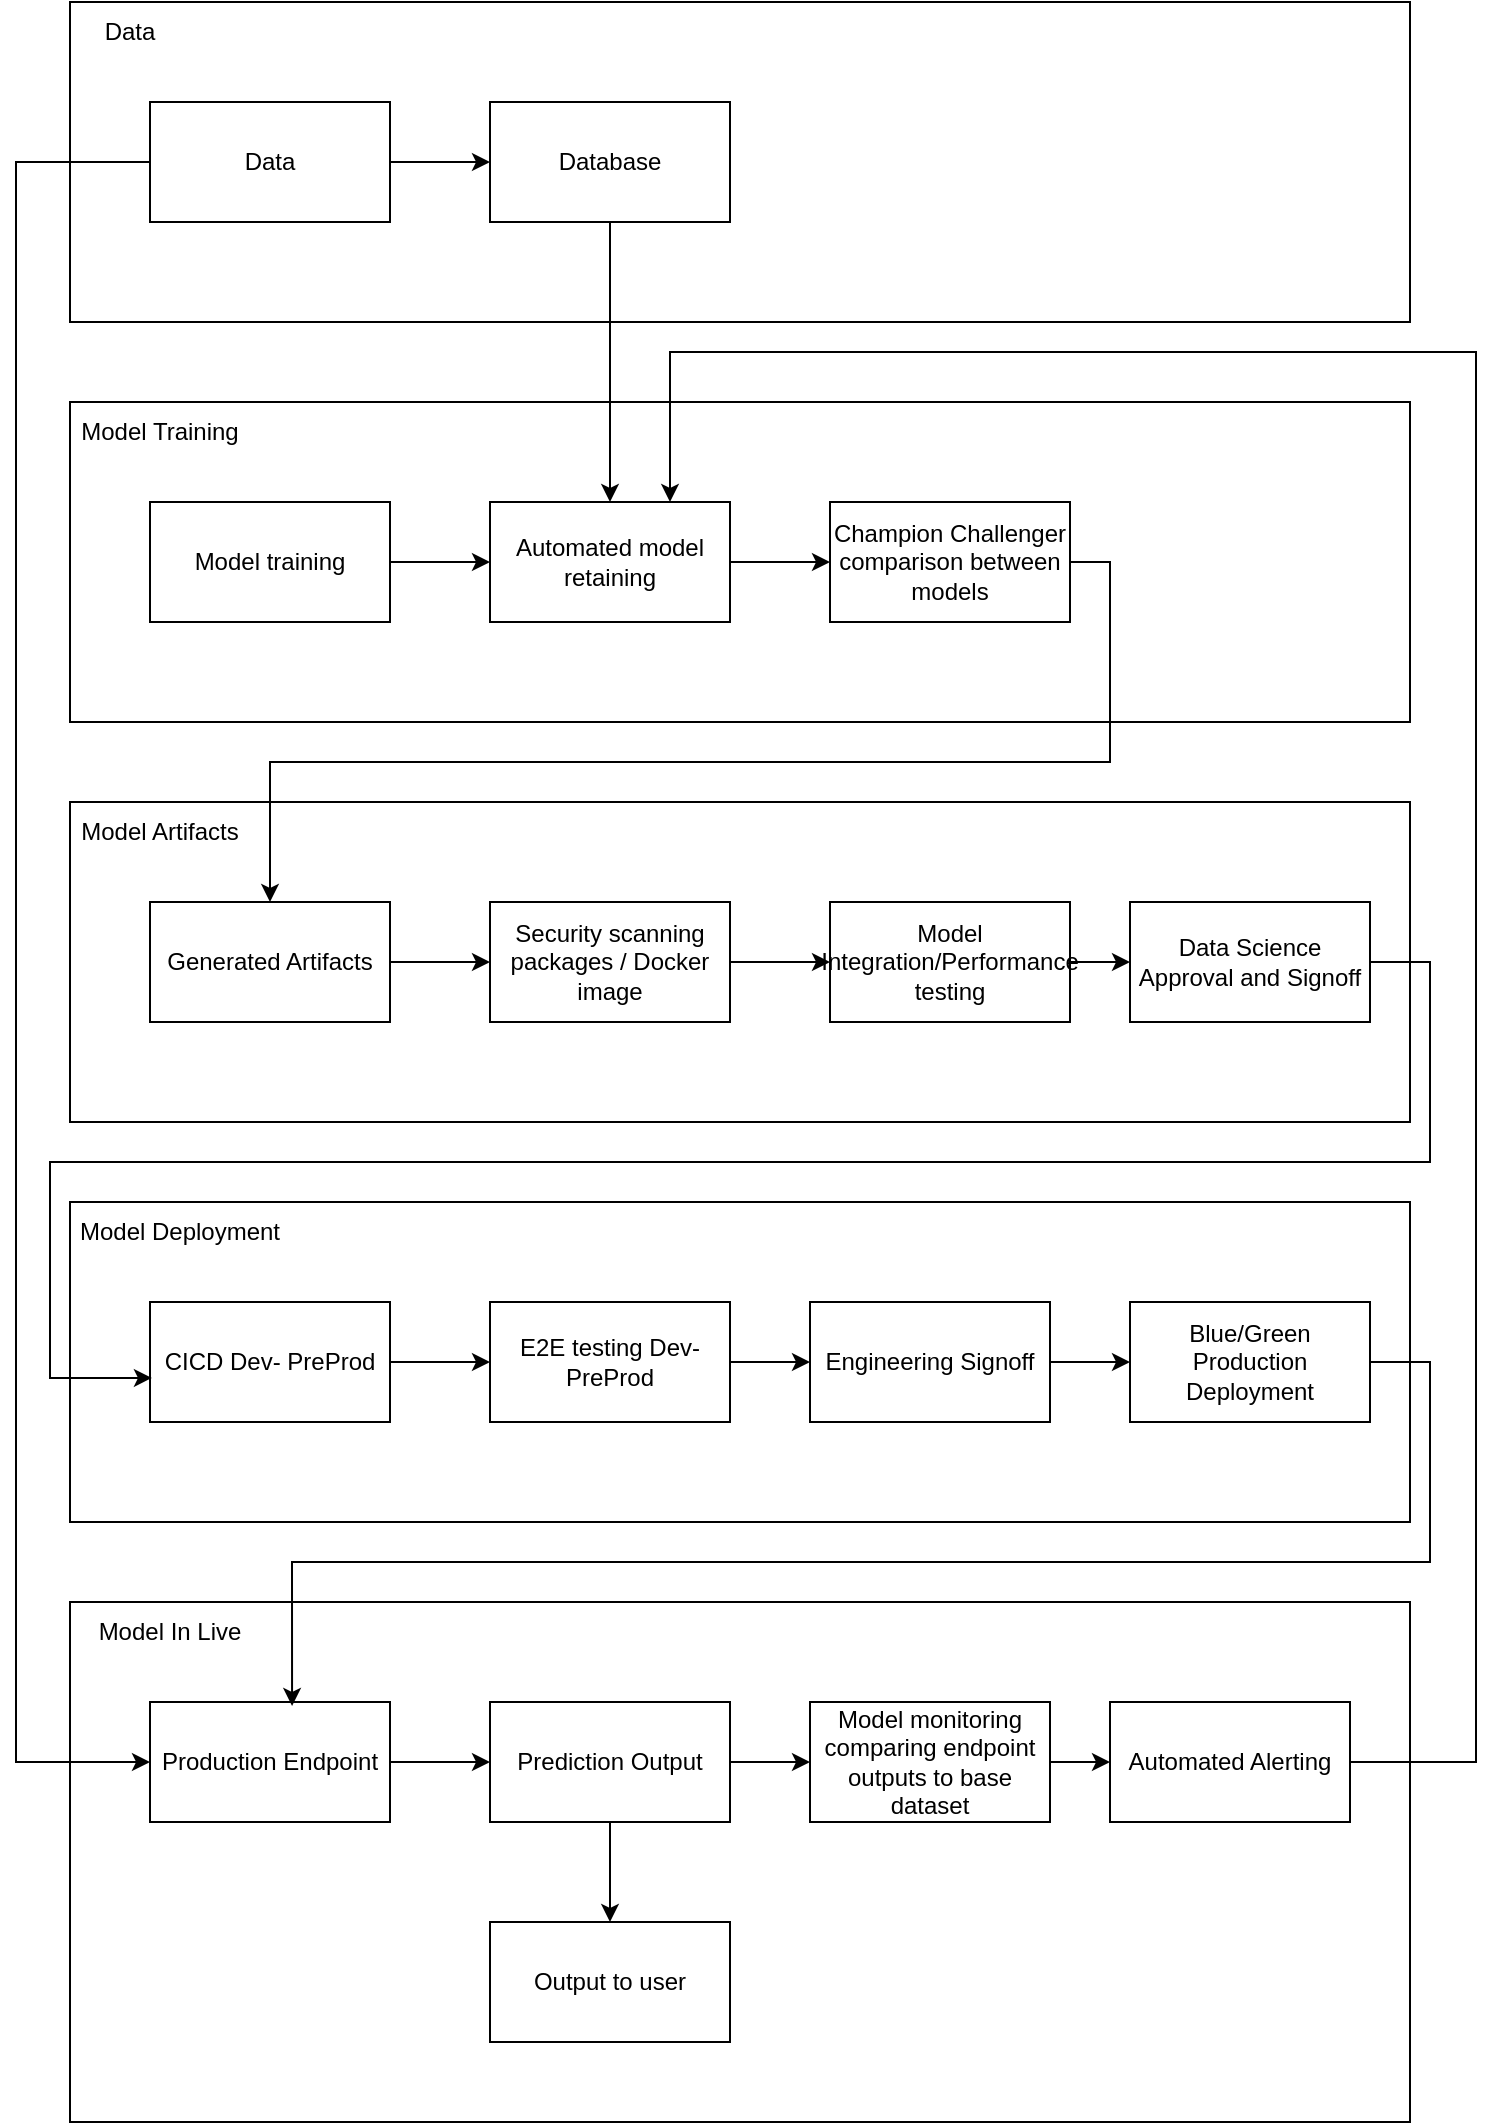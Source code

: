 <mxfile version="28.2.5">
  <diagram name="Page-1" id="-BZscLRx8NDQFBIYmU-I">
    <mxGraphModel dx="2893" dy="1149" grid="1" gridSize="10" guides="1" tooltips="1" connect="1" arrows="1" fold="1" page="1" pageScale="1" pageWidth="827" pageHeight="1169" math="0" shadow="0">
      <root>
        <mxCell id="0" />
        <mxCell id="1" parent="0" />
        <mxCell id="n5mpNeF3DXTpE_ogDw8U-3" value="" style="rounded=0;whiteSpace=wrap;html=1;" parent="1" vertex="1">
          <mxGeometry x="-743" y="455" width="670" height="160" as="geometry" />
        </mxCell>
        <mxCell id="n5mpNeF3DXTpE_ogDw8U-5" value="" style="rounded=0;whiteSpace=wrap;html=1;" parent="1" vertex="1">
          <mxGeometry x="-743" y="855" width="670" height="260" as="geometry" />
        </mxCell>
        <mxCell id="n5mpNeF3DXTpE_ogDw8U-6" value="" style="rounded=0;whiteSpace=wrap;html=1;" parent="1" vertex="1">
          <mxGeometry x="-743" y="655" width="670" height="160" as="geometry" />
        </mxCell>
        <mxCell id="n5mpNeF3DXTpE_ogDw8U-7" value="" style="rounded=0;whiteSpace=wrap;html=1;" parent="1" vertex="1">
          <mxGeometry x="-743" y="255" width="670" height="160" as="geometry" />
        </mxCell>
        <mxCell id="n5mpNeF3DXTpE_ogDw8U-8" value="" style="rounded=0;whiteSpace=wrap;html=1;" parent="1" vertex="1">
          <mxGeometry x="-743" y="55" width="670" height="160" as="geometry" />
        </mxCell>
        <mxCell id="n5mpNeF3DXTpE_ogDw8U-10" value="Data" style="text;html=1;align=center;verticalAlign=middle;whiteSpace=wrap;rounded=0;" parent="1" vertex="1">
          <mxGeometry x="-743" y="55" width="60" height="30" as="geometry" />
        </mxCell>
        <mxCell id="n5mpNeF3DXTpE_ogDw8U-11" value="Model Training" style="text;html=1;align=center;verticalAlign=middle;whiteSpace=wrap;rounded=0;" parent="1" vertex="1">
          <mxGeometry x="-743" y="255" width="90" height="30" as="geometry" />
        </mxCell>
        <mxCell id="n5mpNeF3DXTpE_ogDw8U-12" value="Model Artifacts" style="text;html=1;align=center;verticalAlign=middle;whiteSpace=wrap;rounded=0;" parent="1" vertex="1">
          <mxGeometry x="-743" y="455" width="90" height="30" as="geometry" />
        </mxCell>
        <mxCell id="n5mpNeF3DXTpE_ogDw8U-13" value="Model Deployment" style="text;html=1;align=center;verticalAlign=middle;whiteSpace=wrap;rounded=0;" parent="1" vertex="1">
          <mxGeometry x="-743" y="655" width="110" height="30" as="geometry" />
        </mxCell>
        <mxCell id="n5mpNeF3DXTpE_ogDw8U-17" value="" style="edgeStyle=orthogonalEdgeStyle;rounded=0;orthogonalLoop=1;jettySize=auto;html=1;" parent="1" source="n5mpNeF3DXTpE_ogDw8U-15" target="n5mpNeF3DXTpE_ogDw8U-16" edge="1">
          <mxGeometry relative="1" as="geometry" />
        </mxCell>
        <mxCell id="n5mpNeF3DXTpE_ogDw8U-58" style="edgeStyle=orthogonalEdgeStyle;rounded=0;orthogonalLoop=1;jettySize=auto;html=1;exitX=0;exitY=0.5;exitDx=0;exitDy=0;entryX=0;entryY=0.5;entryDx=0;entryDy=0;" parent="1" source="n5mpNeF3DXTpE_ogDw8U-15" target="n5mpNeF3DXTpE_ogDw8U-56" edge="1">
          <mxGeometry relative="1" as="geometry">
            <Array as="points">
              <mxPoint x="-770" y="135" />
              <mxPoint x="-770" y="935" />
            </Array>
          </mxGeometry>
        </mxCell>
        <mxCell id="n5mpNeF3DXTpE_ogDw8U-15" value="Data" style="rounded=0;whiteSpace=wrap;html=1;" parent="1" vertex="1">
          <mxGeometry x="-703" y="105" width="120" height="60" as="geometry" />
        </mxCell>
        <mxCell id="n5mpNeF3DXTpE_ogDw8U-29" style="edgeStyle=orthogonalEdgeStyle;rounded=0;orthogonalLoop=1;jettySize=auto;html=1;exitX=0.5;exitY=1;exitDx=0;exitDy=0;" parent="1" source="n5mpNeF3DXTpE_ogDw8U-16" target="n5mpNeF3DXTpE_ogDw8U-19" edge="1">
          <mxGeometry relative="1" as="geometry" />
        </mxCell>
        <mxCell id="n5mpNeF3DXTpE_ogDw8U-16" value="Database" style="rounded=0;whiteSpace=wrap;html=1;" parent="1" vertex="1">
          <mxGeometry x="-533" y="105" width="120" height="60" as="geometry" />
        </mxCell>
        <mxCell id="n5mpNeF3DXTpE_ogDw8U-21" value="" style="edgeStyle=orthogonalEdgeStyle;rounded=0;orthogonalLoop=1;jettySize=auto;html=1;" parent="1" source="n5mpNeF3DXTpE_ogDw8U-19" target="n5mpNeF3DXTpE_ogDw8U-20" edge="1">
          <mxGeometry relative="1" as="geometry" />
        </mxCell>
        <mxCell id="n5mpNeF3DXTpE_ogDw8U-19" value="Automated model retaining" style="rounded=0;whiteSpace=wrap;html=1;" parent="1" vertex="1">
          <mxGeometry x="-533" y="305" width="120" height="60" as="geometry" />
        </mxCell>
        <mxCell id="n5mpNeF3DXTpE_ogDw8U-32" style="edgeStyle=orthogonalEdgeStyle;rounded=0;orthogonalLoop=1;jettySize=auto;html=1;exitX=1;exitY=0.5;exitDx=0;exitDy=0;entryX=0.5;entryY=0;entryDx=0;entryDy=0;" parent="1" source="n5mpNeF3DXTpE_ogDw8U-20" target="n5mpNeF3DXTpE_ogDw8U-22" edge="1">
          <mxGeometry relative="1" as="geometry" />
        </mxCell>
        <mxCell id="n5mpNeF3DXTpE_ogDw8U-20" value="Champion Challenger comparison between models" style="whiteSpace=wrap;html=1;rounded=0;" parent="1" vertex="1">
          <mxGeometry x="-363" y="305" width="120" height="60" as="geometry" />
        </mxCell>
        <mxCell id="n5mpNeF3DXTpE_ogDw8U-26" value="" style="edgeStyle=orthogonalEdgeStyle;rounded=0;orthogonalLoop=1;jettySize=auto;html=1;" parent="1" source="n5mpNeF3DXTpE_ogDw8U-22" target="n5mpNeF3DXTpE_ogDw8U-25" edge="1">
          <mxGeometry relative="1" as="geometry" />
        </mxCell>
        <mxCell id="n5mpNeF3DXTpE_ogDw8U-22" value="Generated Artifacts" style="rounded=0;whiteSpace=wrap;html=1;" parent="1" vertex="1">
          <mxGeometry x="-703" y="505" width="120" height="60" as="geometry" />
        </mxCell>
        <mxCell id="n5mpNeF3DXTpE_ogDw8U-34" value="" style="edgeStyle=orthogonalEdgeStyle;rounded=0;orthogonalLoop=1;jettySize=auto;html=1;" parent="1" source="n5mpNeF3DXTpE_ogDw8U-23" target="n5mpNeF3DXTpE_ogDw8U-33" edge="1">
          <mxGeometry relative="1" as="geometry" />
        </mxCell>
        <mxCell id="n5mpNeF3DXTpE_ogDw8U-23" value="Model Integration/Performance testing" style="rounded=0;whiteSpace=wrap;html=1;" parent="1" vertex="1">
          <mxGeometry x="-363" y="505" width="120" height="60" as="geometry" />
        </mxCell>
        <mxCell id="n5mpNeF3DXTpE_ogDw8U-27" style="edgeStyle=orthogonalEdgeStyle;rounded=0;orthogonalLoop=1;jettySize=auto;html=1;exitX=1;exitY=0.5;exitDx=0;exitDy=0;entryX=0;entryY=0.5;entryDx=0;entryDy=0;" parent="1" source="n5mpNeF3DXTpE_ogDw8U-25" target="n5mpNeF3DXTpE_ogDw8U-23" edge="1">
          <mxGeometry relative="1" as="geometry" />
        </mxCell>
        <mxCell id="n5mpNeF3DXTpE_ogDw8U-25" value="Security scanning packages / Docker image" style="rounded=0;whiteSpace=wrap;html=1;" parent="1" vertex="1">
          <mxGeometry x="-533" y="505" width="120" height="60" as="geometry" />
        </mxCell>
        <mxCell id="n5mpNeF3DXTpE_ogDw8U-33" value="Data Science Approval and Signoff" style="whiteSpace=wrap;html=1;rounded=0;" parent="1" vertex="1">
          <mxGeometry x="-213" y="505" width="120" height="60" as="geometry" />
        </mxCell>
        <mxCell id="n5mpNeF3DXTpE_ogDw8U-38" value="" style="edgeStyle=orthogonalEdgeStyle;rounded=0;orthogonalLoop=1;jettySize=auto;html=1;" parent="1" source="n5mpNeF3DXTpE_ogDw8U-35" target="n5mpNeF3DXTpE_ogDw8U-37" edge="1">
          <mxGeometry relative="1" as="geometry" />
        </mxCell>
        <mxCell id="n5mpNeF3DXTpE_ogDw8U-35" value="Model monitoring comparing endpoint outputs to base dataset" style="rounded=0;whiteSpace=wrap;html=1;" parent="1" vertex="1">
          <mxGeometry x="-373" y="905" width="120" height="60" as="geometry" />
        </mxCell>
        <mxCell id="n5mpNeF3DXTpE_ogDw8U-36" value="Model In Live" style="text;html=1;align=center;verticalAlign=middle;whiteSpace=wrap;rounded=0;" parent="1" vertex="1">
          <mxGeometry x="-743" y="855" width="100" height="30" as="geometry" />
        </mxCell>
        <mxCell id="n5mpNeF3DXTpE_ogDw8U-67" style="edgeStyle=orthogonalEdgeStyle;rounded=0;orthogonalLoop=1;jettySize=auto;html=1;exitX=1;exitY=0.5;exitDx=0;exitDy=0;entryX=0.75;entryY=0;entryDx=0;entryDy=0;" parent="1" source="n5mpNeF3DXTpE_ogDw8U-37" target="n5mpNeF3DXTpE_ogDw8U-19" edge="1">
          <mxGeometry relative="1" as="geometry">
            <Array as="points">
              <mxPoint x="-40" y="935" />
              <mxPoint x="-40" y="230" />
              <mxPoint x="-443" y="230" />
            </Array>
          </mxGeometry>
        </mxCell>
        <mxCell id="n5mpNeF3DXTpE_ogDw8U-37" value="Automated Alerting" style="whiteSpace=wrap;html=1;rounded=0;" parent="1" vertex="1">
          <mxGeometry x="-223" y="905" width="120" height="60" as="geometry" />
        </mxCell>
        <mxCell id="n5mpNeF3DXTpE_ogDw8U-44" style="edgeStyle=orthogonalEdgeStyle;rounded=0;orthogonalLoop=1;jettySize=auto;html=1;exitX=1;exitY=0.5;exitDx=0;exitDy=0;entryX=0;entryY=0.5;entryDx=0;entryDy=0;" parent="1" source="n5mpNeF3DXTpE_ogDw8U-42" target="n5mpNeF3DXTpE_ogDw8U-19" edge="1">
          <mxGeometry relative="1" as="geometry" />
        </mxCell>
        <mxCell id="n5mpNeF3DXTpE_ogDw8U-42" value="Model training" style="rounded=0;whiteSpace=wrap;html=1;" parent="1" vertex="1">
          <mxGeometry x="-703" y="305" width="120" height="60" as="geometry" />
        </mxCell>
        <mxCell id="n5mpNeF3DXTpE_ogDw8U-49" style="edgeStyle=orthogonalEdgeStyle;rounded=0;orthogonalLoop=1;jettySize=auto;html=1;exitX=1;exitY=0.5;exitDx=0;exitDy=0;entryX=0;entryY=0.5;entryDx=0;entryDy=0;" parent="1" source="n5mpNeF3DXTpE_ogDw8U-47" target="n5mpNeF3DXTpE_ogDw8U-48" edge="1">
          <mxGeometry relative="1" as="geometry" />
        </mxCell>
        <mxCell id="n5mpNeF3DXTpE_ogDw8U-47" value="CICD Dev- PreProd" style="rounded=0;whiteSpace=wrap;html=1;" parent="1" vertex="1">
          <mxGeometry x="-703" y="705" width="120" height="60" as="geometry" />
        </mxCell>
        <mxCell id="n5mpNeF3DXTpE_ogDw8U-53" style="edgeStyle=orthogonalEdgeStyle;rounded=0;orthogonalLoop=1;jettySize=auto;html=1;exitX=1;exitY=0.5;exitDx=0;exitDy=0;entryX=0;entryY=0.5;entryDx=0;entryDy=0;" parent="1" source="n5mpNeF3DXTpE_ogDw8U-48" target="n5mpNeF3DXTpE_ogDw8U-51" edge="1">
          <mxGeometry relative="1" as="geometry" />
        </mxCell>
        <mxCell id="n5mpNeF3DXTpE_ogDw8U-48" value="E2E testing Dev-PreProd" style="rounded=0;whiteSpace=wrap;html=1;" parent="1" vertex="1">
          <mxGeometry x="-533" y="705" width="120" height="60" as="geometry" />
        </mxCell>
        <mxCell id="n5mpNeF3DXTpE_ogDw8U-50" style="edgeStyle=orthogonalEdgeStyle;rounded=0;orthogonalLoop=1;jettySize=auto;html=1;exitX=1;exitY=0.5;exitDx=0;exitDy=0;entryX=0.008;entryY=0.633;entryDx=0;entryDy=0;entryPerimeter=0;" parent="1" source="n5mpNeF3DXTpE_ogDw8U-33" target="n5mpNeF3DXTpE_ogDw8U-47" edge="1">
          <mxGeometry relative="1" as="geometry">
            <Array as="points">
              <mxPoint x="-63" y="535" />
              <mxPoint x="-63" y="635" />
              <mxPoint x="-753" y="635" />
              <mxPoint x="-753" y="743" />
            </Array>
          </mxGeometry>
        </mxCell>
        <mxCell id="n5mpNeF3DXTpE_ogDw8U-54" style="edgeStyle=orthogonalEdgeStyle;rounded=0;orthogonalLoop=1;jettySize=auto;html=1;exitX=1;exitY=0.5;exitDx=0;exitDy=0;entryX=0;entryY=0.5;entryDx=0;entryDy=0;" parent="1" source="n5mpNeF3DXTpE_ogDw8U-51" target="n5mpNeF3DXTpE_ogDw8U-52" edge="1">
          <mxGeometry relative="1" as="geometry" />
        </mxCell>
        <mxCell id="n5mpNeF3DXTpE_ogDw8U-51" value="Engineering Signoff" style="rounded=0;whiteSpace=wrap;html=1;" parent="1" vertex="1">
          <mxGeometry x="-373" y="705" width="120" height="60" as="geometry" />
        </mxCell>
        <mxCell id="n5mpNeF3DXTpE_ogDw8U-52" value="Blue/Green Production Deployment" style="rounded=0;whiteSpace=wrap;html=1;" parent="1" vertex="1">
          <mxGeometry x="-213" y="705" width="120" height="60" as="geometry" />
        </mxCell>
        <mxCell id="n5mpNeF3DXTpE_ogDw8U-63" style="edgeStyle=orthogonalEdgeStyle;rounded=0;orthogonalLoop=1;jettySize=auto;html=1;exitX=1;exitY=0.5;exitDx=0;exitDy=0;entryX=0;entryY=0.5;entryDx=0;entryDy=0;" parent="1" source="n5mpNeF3DXTpE_ogDw8U-56" target="n5mpNeF3DXTpE_ogDw8U-60" edge="1">
          <mxGeometry relative="1" as="geometry" />
        </mxCell>
        <mxCell id="n5mpNeF3DXTpE_ogDw8U-56" value="Production Endpoint" style="rounded=0;whiteSpace=wrap;html=1;" parent="1" vertex="1">
          <mxGeometry x="-703" y="905" width="120" height="60" as="geometry" />
        </mxCell>
        <mxCell id="n5mpNeF3DXTpE_ogDw8U-64" style="edgeStyle=orthogonalEdgeStyle;rounded=0;orthogonalLoop=1;jettySize=auto;html=1;exitX=1;exitY=0.5;exitDx=0;exitDy=0;entryX=0;entryY=0.5;entryDx=0;entryDy=0;" parent="1" source="n5mpNeF3DXTpE_ogDw8U-60" target="n5mpNeF3DXTpE_ogDw8U-35" edge="1">
          <mxGeometry relative="1" as="geometry" />
        </mxCell>
        <mxCell id="n5mpNeF3DXTpE_ogDw8U-66" style="edgeStyle=orthogonalEdgeStyle;rounded=0;orthogonalLoop=1;jettySize=auto;html=1;exitX=0.5;exitY=1;exitDx=0;exitDy=0;entryX=0.5;entryY=0;entryDx=0;entryDy=0;" parent="1" source="n5mpNeF3DXTpE_ogDw8U-60" target="n5mpNeF3DXTpE_ogDw8U-65" edge="1">
          <mxGeometry relative="1" as="geometry" />
        </mxCell>
        <mxCell id="n5mpNeF3DXTpE_ogDw8U-60" value="Prediction Output" style="rounded=0;whiteSpace=wrap;html=1;" parent="1" vertex="1">
          <mxGeometry x="-533" y="905" width="120" height="60" as="geometry" />
        </mxCell>
        <mxCell id="n5mpNeF3DXTpE_ogDw8U-62" style="edgeStyle=orthogonalEdgeStyle;rounded=0;orthogonalLoop=1;jettySize=auto;html=1;exitX=1;exitY=0.5;exitDx=0;exitDy=0;entryX=0.592;entryY=0.033;entryDx=0;entryDy=0;entryPerimeter=0;" parent="1" source="n5mpNeF3DXTpE_ogDw8U-52" target="n5mpNeF3DXTpE_ogDw8U-56" edge="1">
          <mxGeometry relative="1" as="geometry">
            <Array as="points">
              <mxPoint x="-63" y="735" />
              <mxPoint x="-63" y="835" />
              <mxPoint x="-632" y="835" />
            </Array>
          </mxGeometry>
        </mxCell>
        <mxCell id="n5mpNeF3DXTpE_ogDw8U-65" value="Output to user" style="rounded=0;whiteSpace=wrap;html=1;" parent="1" vertex="1">
          <mxGeometry x="-533" y="1015" width="120" height="60" as="geometry" />
        </mxCell>
      </root>
    </mxGraphModel>
  </diagram>
</mxfile>
